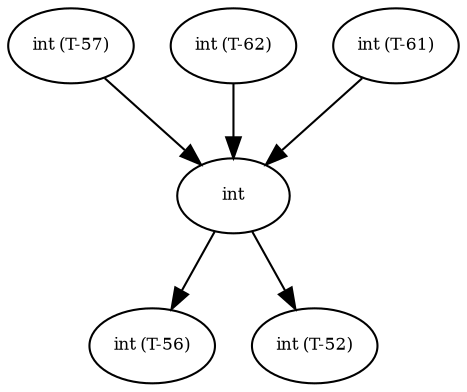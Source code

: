 digraph RGL__DirectedAdjacencyGraph {
    "int (T-57)" [
        fontsize = 8,
        label = "int (T-57)"
    ]

    int [
        fontsize = 8,
        label = int
    ]

    "int (T-56)" [
        fontsize = 8,
        label = "int (T-56)"
    ]

    "int (T-52)" [
        fontsize = 8,
        label = "int (T-52)"
    ]

    "int (T-62)" [
        fontsize = 8,
        label = "int (T-62)"
    ]

    "int (T-61)" [
        fontsize = 8,
        label = "int (T-61)"
    ]

    "int (T-57)" -> int [
        fontsize = 8
    ]

    int -> "int (T-56)" [
        fontsize = 8
    ]

    int -> "int (T-52)" [
        fontsize = 8
    ]

    "int (T-62)" -> int [
        fontsize = 8
    ]

    "int (T-61)" -> int [
        fontsize = 8
    ]
}
